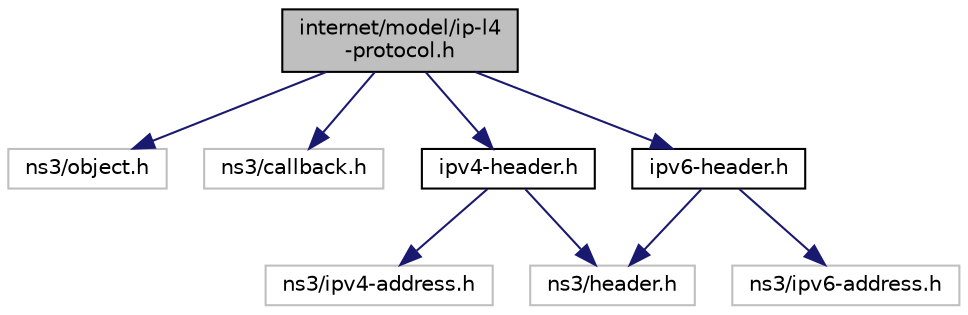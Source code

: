 digraph "internet/model/ip-l4-protocol.h"
{
  edge [fontname="Helvetica",fontsize="10",labelfontname="Helvetica",labelfontsize="10"];
  node [fontname="Helvetica",fontsize="10",shape=record];
  Node1 [label="internet/model/ip-l4\l-protocol.h",height=0.2,width=0.4,color="black", fillcolor="grey75", style="filled", fontcolor="black"];
  Node1 -> Node2 [color="midnightblue",fontsize="10",style="solid"];
  Node2 [label="ns3/object.h",height=0.2,width=0.4,color="grey75", fillcolor="white", style="filled"];
  Node1 -> Node3 [color="midnightblue",fontsize="10",style="solid"];
  Node3 [label="ns3/callback.h",height=0.2,width=0.4,color="grey75", fillcolor="white", style="filled"];
  Node1 -> Node4 [color="midnightblue",fontsize="10",style="solid"];
  Node4 [label="ipv4-header.h",height=0.2,width=0.4,color="black", fillcolor="white", style="filled",URL="$d5/db1/ipv4-header_8h.html"];
  Node4 -> Node5 [color="midnightblue",fontsize="10",style="solid"];
  Node5 [label="ns3/header.h",height=0.2,width=0.4,color="grey75", fillcolor="white", style="filled"];
  Node4 -> Node6 [color="midnightblue",fontsize="10",style="solid"];
  Node6 [label="ns3/ipv4-address.h",height=0.2,width=0.4,color="grey75", fillcolor="white", style="filled"];
  Node1 -> Node7 [color="midnightblue",fontsize="10",style="solid"];
  Node7 [label="ipv6-header.h",height=0.2,width=0.4,color="black", fillcolor="white", style="filled",URL="$d6/d9f/ipv6-header_8h.html"];
  Node7 -> Node5 [color="midnightblue",fontsize="10",style="solid"];
  Node7 -> Node8 [color="midnightblue",fontsize="10",style="solid"];
  Node8 [label="ns3/ipv6-address.h",height=0.2,width=0.4,color="grey75", fillcolor="white", style="filled"];
}
